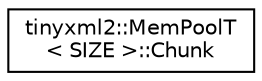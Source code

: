 digraph "Graphical Class Hierarchy"
{
  edge [fontname="Helvetica",fontsize="10",labelfontname="Helvetica",labelfontsize="10"];
  node [fontname="Helvetica",fontsize="10",shape=record];
  rankdir="LR";
  Node1 [label="tinyxml2::MemPoolT\l\< SIZE \>::Chunk",height=0.2,width=0.4,color="black", fillcolor="white", style="filled",URL="$uniontinyxml2_1_1_mem_pool_t_1_1_chunk.html"];
}
